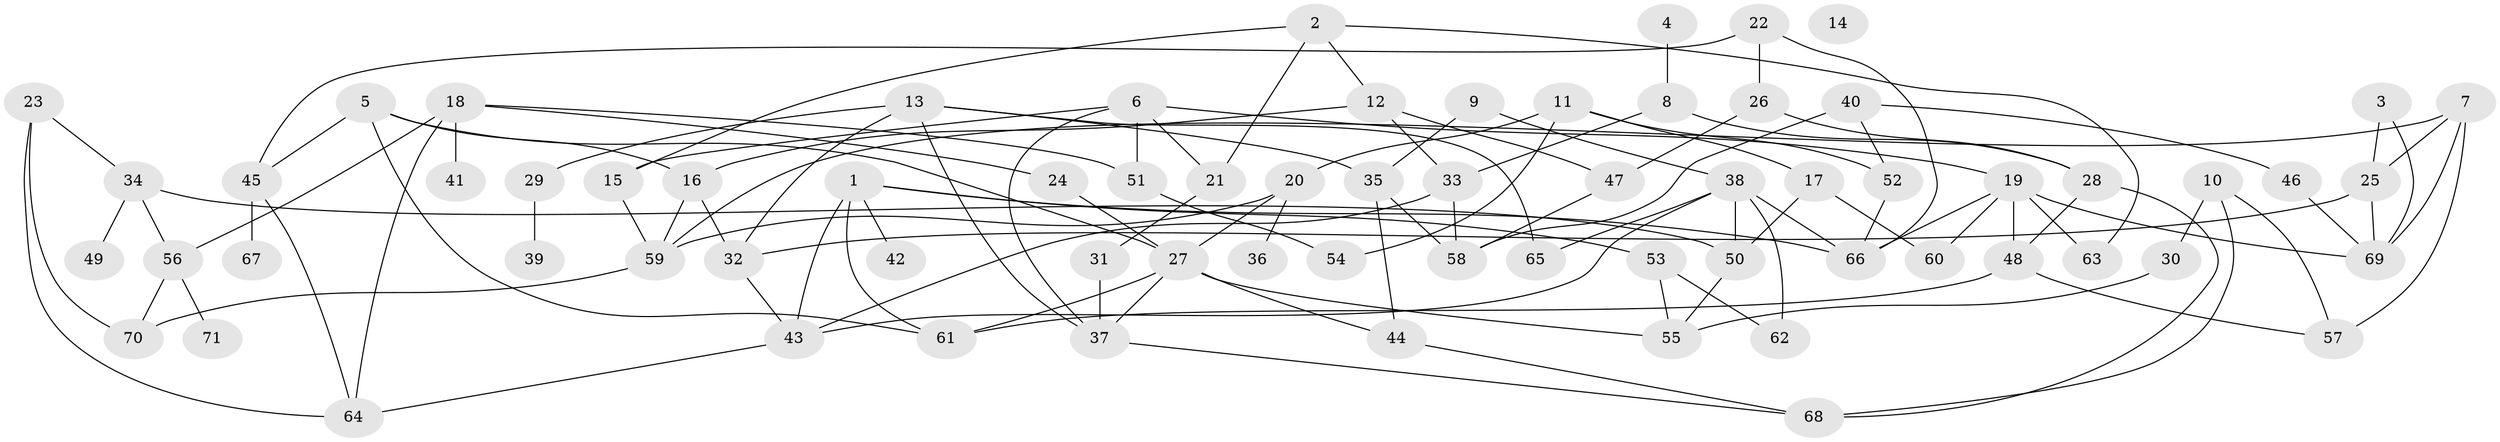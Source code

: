 // Generated by graph-tools (version 1.1) at 2025/25/03/09/25 03:25:14]
// undirected, 71 vertices, 116 edges
graph export_dot {
graph [start="1"]
  node [color=gray90,style=filled];
  1;
  2;
  3;
  4;
  5;
  6;
  7;
  8;
  9;
  10;
  11;
  12;
  13;
  14;
  15;
  16;
  17;
  18;
  19;
  20;
  21;
  22;
  23;
  24;
  25;
  26;
  27;
  28;
  29;
  30;
  31;
  32;
  33;
  34;
  35;
  36;
  37;
  38;
  39;
  40;
  41;
  42;
  43;
  44;
  45;
  46;
  47;
  48;
  49;
  50;
  51;
  52;
  53;
  54;
  55;
  56;
  57;
  58;
  59;
  60;
  61;
  62;
  63;
  64;
  65;
  66;
  67;
  68;
  69;
  70;
  71;
  1 -- 42;
  1 -- 43;
  1 -- 53;
  1 -- 61;
  1 -- 66;
  2 -- 12;
  2 -- 15;
  2 -- 21;
  2 -- 63;
  3 -- 25;
  3 -- 69;
  4 -- 8;
  5 -- 16;
  5 -- 27;
  5 -- 45;
  5 -- 61;
  6 -- 15;
  6 -- 19;
  6 -- 21;
  6 -- 37;
  6 -- 51;
  7 -- 25;
  7 -- 57;
  7 -- 59;
  7 -- 69;
  8 -- 28;
  8 -- 33;
  9 -- 35;
  9 -- 38;
  10 -- 30;
  10 -- 57;
  10 -- 68;
  11 -- 17;
  11 -- 20;
  11 -- 52;
  11 -- 54;
  12 -- 16;
  12 -- 33;
  12 -- 47;
  13 -- 29;
  13 -- 32;
  13 -- 35;
  13 -- 37;
  13 -- 65;
  15 -- 59;
  16 -- 32;
  16 -- 59;
  17 -- 50;
  17 -- 60;
  18 -- 24;
  18 -- 41;
  18 -- 51;
  18 -- 56;
  18 -- 64;
  19 -- 48;
  19 -- 60;
  19 -- 63;
  19 -- 66;
  19 -- 69;
  20 -- 27;
  20 -- 36;
  20 -- 59;
  21 -- 31;
  22 -- 26;
  22 -- 45;
  22 -- 66;
  23 -- 34;
  23 -- 64;
  23 -- 70;
  24 -- 27;
  25 -- 32;
  25 -- 69;
  26 -- 28;
  26 -- 47;
  27 -- 37;
  27 -- 44;
  27 -- 55;
  27 -- 61;
  28 -- 48;
  28 -- 68;
  29 -- 39;
  30 -- 55;
  31 -- 37;
  32 -- 43;
  33 -- 43;
  33 -- 58;
  34 -- 49;
  34 -- 50;
  34 -- 56;
  35 -- 44;
  35 -- 58;
  37 -- 68;
  38 -- 43;
  38 -- 50;
  38 -- 62;
  38 -- 65;
  38 -- 66;
  40 -- 46;
  40 -- 52;
  40 -- 58;
  43 -- 64;
  44 -- 68;
  45 -- 64;
  45 -- 67;
  46 -- 69;
  47 -- 58;
  48 -- 57;
  48 -- 61;
  50 -- 55;
  51 -- 54;
  52 -- 66;
  53 -- 55;
  53 -- 62;
  56 -- 70;
  56 -- 71;
  59 -- 70;
}
